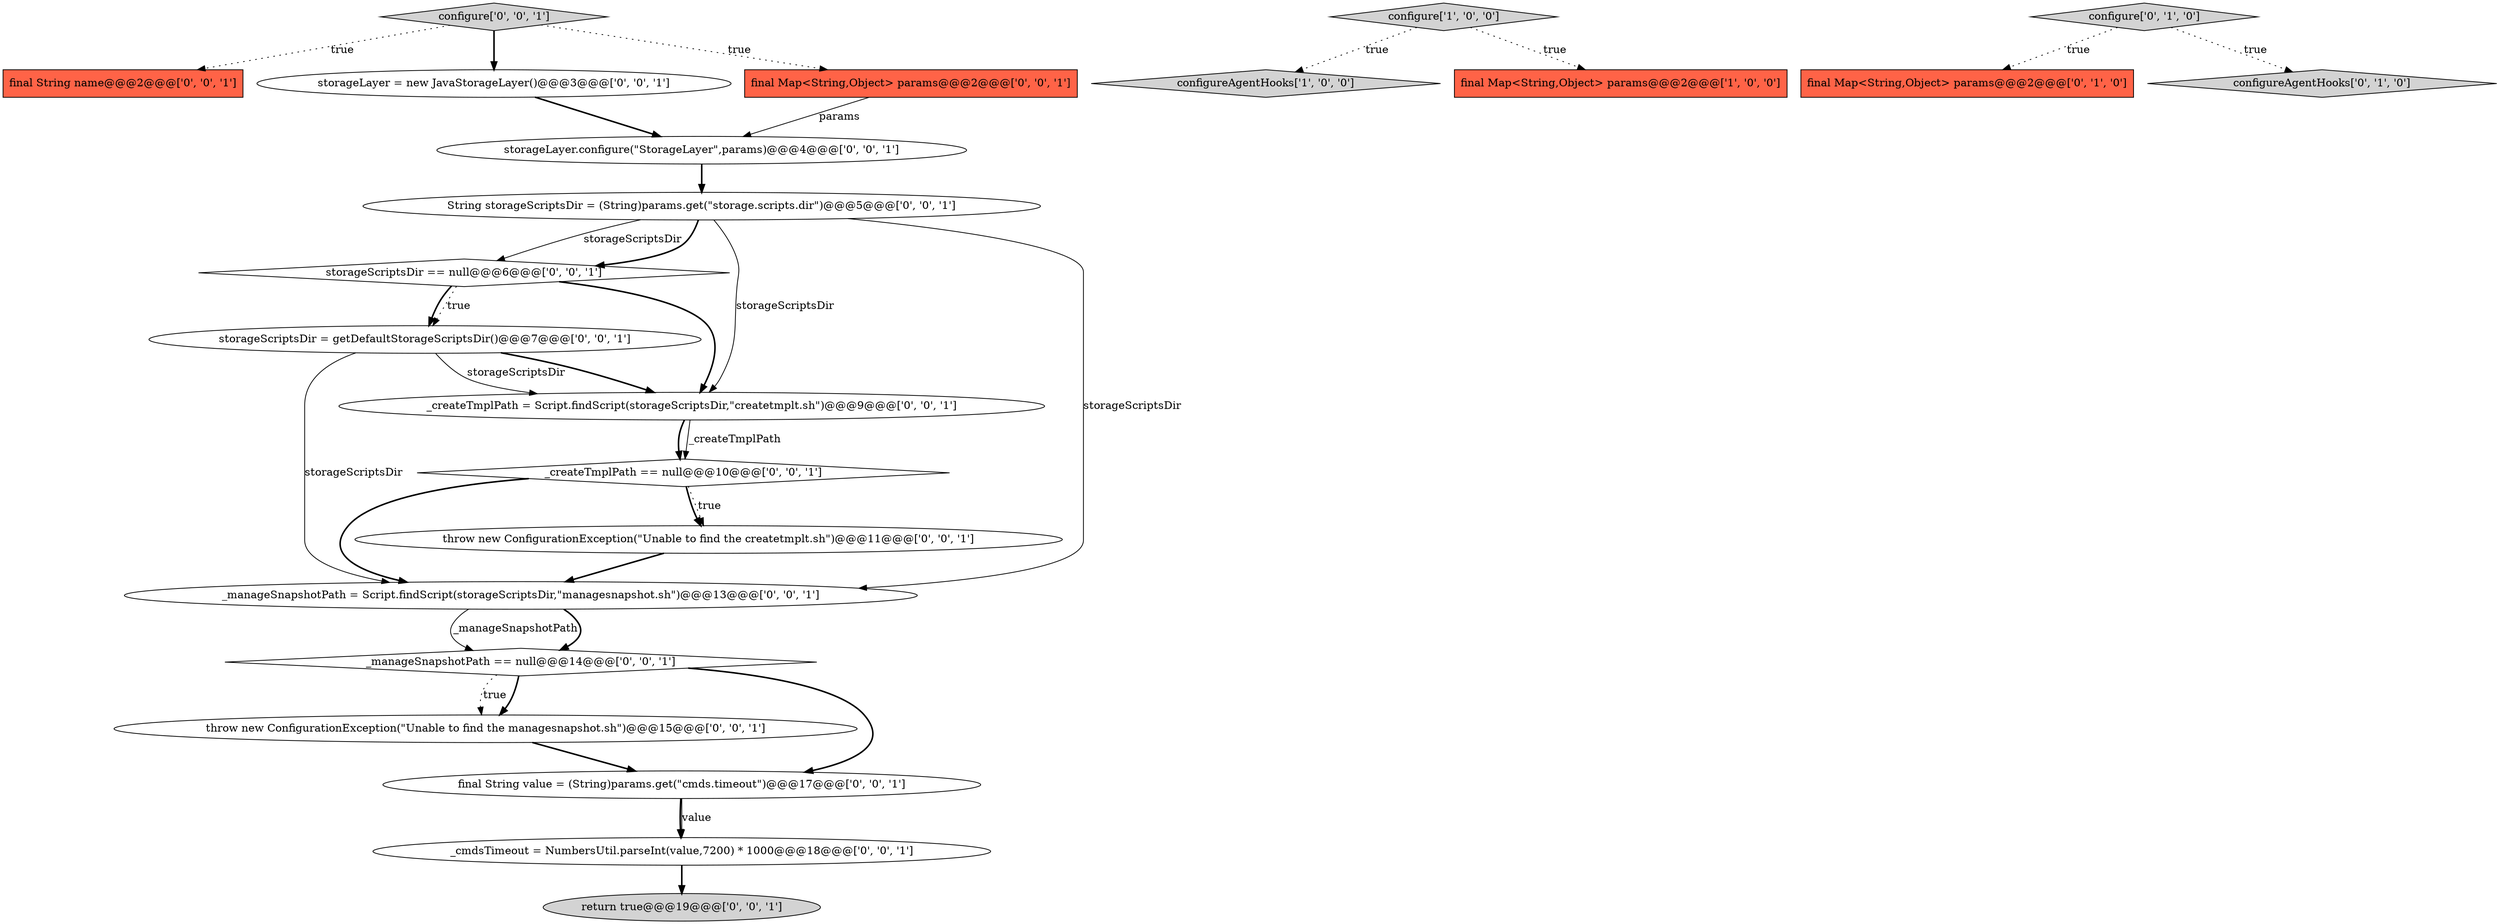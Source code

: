 digraph {
10 [style = filled, label = "storageScriptsDir == null@@@6@@@['0', '0', '1']", fillcolor = white, shape = diamond image = "AAA0AAABBB3BBB"];
1 [style = filled, label = "configureAgentHooks['1', '0', '0']", fillcolor = lightgray, shape = diamond image = "AAA0AAABBB1BBB"];
8 [style = filled, label = "String storageScriptsDir = (String)params.get(\"storage.scripts.dir\")@@@5@@@['0', '0', '1']", fillcolor = white, shape = ellipse image = "AAA0AAABBB3BBB"];
3 [style = filled, label = "final Map<String,Object> params@@@2@@@['0', '1', '0']", fillcolor = tomato, shape = box image = "AAA0AAABBB2BBB"];
11 [style = filled, label = "final String name@@@2@@@['0', '0', '1']", fillcolor = tomato, shape = box image = "AAA0AAABBB3BBB"];
17 [style = filled, label = "_cmdsTimeout = NumbersUtil.parseInt(value,7200) * 1000@@@18@@@['0', '0', '1']", fillcolor = white, shape = ellipse image = "AAA0AAABBB3BBB"];
6 [style = filled, label = "storageLayer = new JavaStorageLayer()@@@3@@@['0', '0', '1']", fillcolor = white, shape = ellipse image = "AAA0AAABBB3BBB"];
12 [style = filled, label = "throw new ConfigurationException(\"Unable to find the managesnapshot.sh\")@@@15@@@['0', '0', '1']", fillcolor = white, shape = ellipse image = "AAA0AAABBB3BBB"];
13 [style = filled, label = "_createTmplPath == null@@@10@@@['0', '0', '1']", fillcolor = white, shape = diamond image = "AAA0AAABBB3BBB"];
4 [style = filled, label = "configure['0', '1', '0']", fillcolor = lightgray, shape = diamond image = "AAA0AAABBB2BBB"];
22 [style = filled, label = "final Map<String,Object> params@@@2@@@['0', '0', '1']", fillcolor = tomato, shape = box image = "AAA0AAABBB3BBB"];
21 [style = filled, label = "_manageSnapshotPath == null@@@14@@@['0', '0', '1']", fillcolor = white, shape = diamond image = "AAA0AAABBB3BBB"];
2 [style = filled, label = "configure['1', '0', '0']", fillcolor = lightgray, shape = diamond image = "AAA0AAABBB1BBB"];
18 [style = filled, label = "storageScriptsDir = getDefaultStorageScriptsDir()@@@7@@@['0', '0', '1']", fillcolor = white, shape = ellipse image = "AAA0AAABBB3BBB"];
9 [style = filled, label = "final String value = (String)params.get(\"cmds.timeout\")@@@17@@@['0', '0', '1']", fillcolor = white, shape = ellipse image = "AAA0AAABBB3BBB"];
19 [style = filled, label = "configure['0', '0', '1']", fillcolor = lightgray, shape = diamond image = "AAA0AAABBB3BBB"];
5 [style = filled, label = "configureAgentHooks['0', '1', '0']", fillcolor = lightgray, shape = diamond image = "AAA0AAABBB2BBB"];
16 [style = filled, label = "return true@@@19@@@['0', '0', '1']", fillcolor = lightgray, shape = ellipse image = "AAA0AAABBB3BBB"];
7 [style = filled, label = "storageLayer.configure(\"StorageLayer\",params)@@@4@@@['0', '0', '1']", fillcolor = white, shape = ellipse image = "AAA0AAABBB3BBB"];
14 [style = filled, label = "_manageSnapshotPath = Script.findScript(storageScriptsDir,\"managesnapshot.sh\")@@@13@@@['0', '0', '1']", fillcolor = white, shape = ellipse image = "AAA0AAABBB3BBB"];
15 [style = filled, label = "throw new ConfigurationException(\"Unable to find the createtmplt.sh\")@@@11@@@['0', '0', '1']", fillcolor = white, shape = ellipse image = "AAA0AAABBB3BBB"];
20 [style = filled, label = "_createTmplPath = Script.findScript(storageScriptsDir,\"createtmplt.sh\")@@@9@@@['0', '0', '1']", fillcolor = white, shape = ellipse image = "AAA0AAABBB3BBB"];
0 [style = filled, label = "final Map<String,Object> params@@@2@@@['1', '0', '0']", fillcolor = tomato, shape = box image = "AAA0AAABBB1BBB"];
14->21 [style = solid, label="_manageSnapshotPath"];
13->15 [style = bold, label=""];
8->10 [style = solid, label="storageScriptsDir"];
7->8 [style = bold, label=""];
18->20 [style = bold, label=""];
19->6 [style = bold, label=""];
4->3 [style = dotted, label="true"];
18->20 [style = solid, label="storageScriptsDir"];
14->21 [style = bold, label=""];
18->14 [style = solid, label="storageScriptsDir"];
8->14 [style = solid, label="storageScriptsDir"];
8->20 [style = solid, label="storageScriptsDir"];
21->12 [style = bold, label=""];
10->18 [style = bold, label=""];
12->9 [style = bold, label=""];
2->1 [style = dotted, label="true"];
20->13 [style = bold, label=""];
10->18 [style = dotted, label="true"];
19->11 [style = dotted, label="true"];
20->13 [style = solid, label="_createTmplPath"];
15->14 [style = bold, label=""];
9->17 [style = bold, label=""];
19->22 [style = dotted, label="true"];
4->5 [style = dotted, label="true"];
13->15 [style = dotted, label="true"];
21->9 [style = bold, label=""];
2->0 [style = dotted, label="true"];
6->7 [style = bold, label=""];
21->12 [style = dotted, label="true"];
22->7 [style = solid, label="params"];
9->17 [style = solid, label="value"];
13->14 [style = bold, label=""];
17->16 [style = bold, label=""];
8->10 [style = bold, label=""];
10->20 [style = bold, label=""];
}
